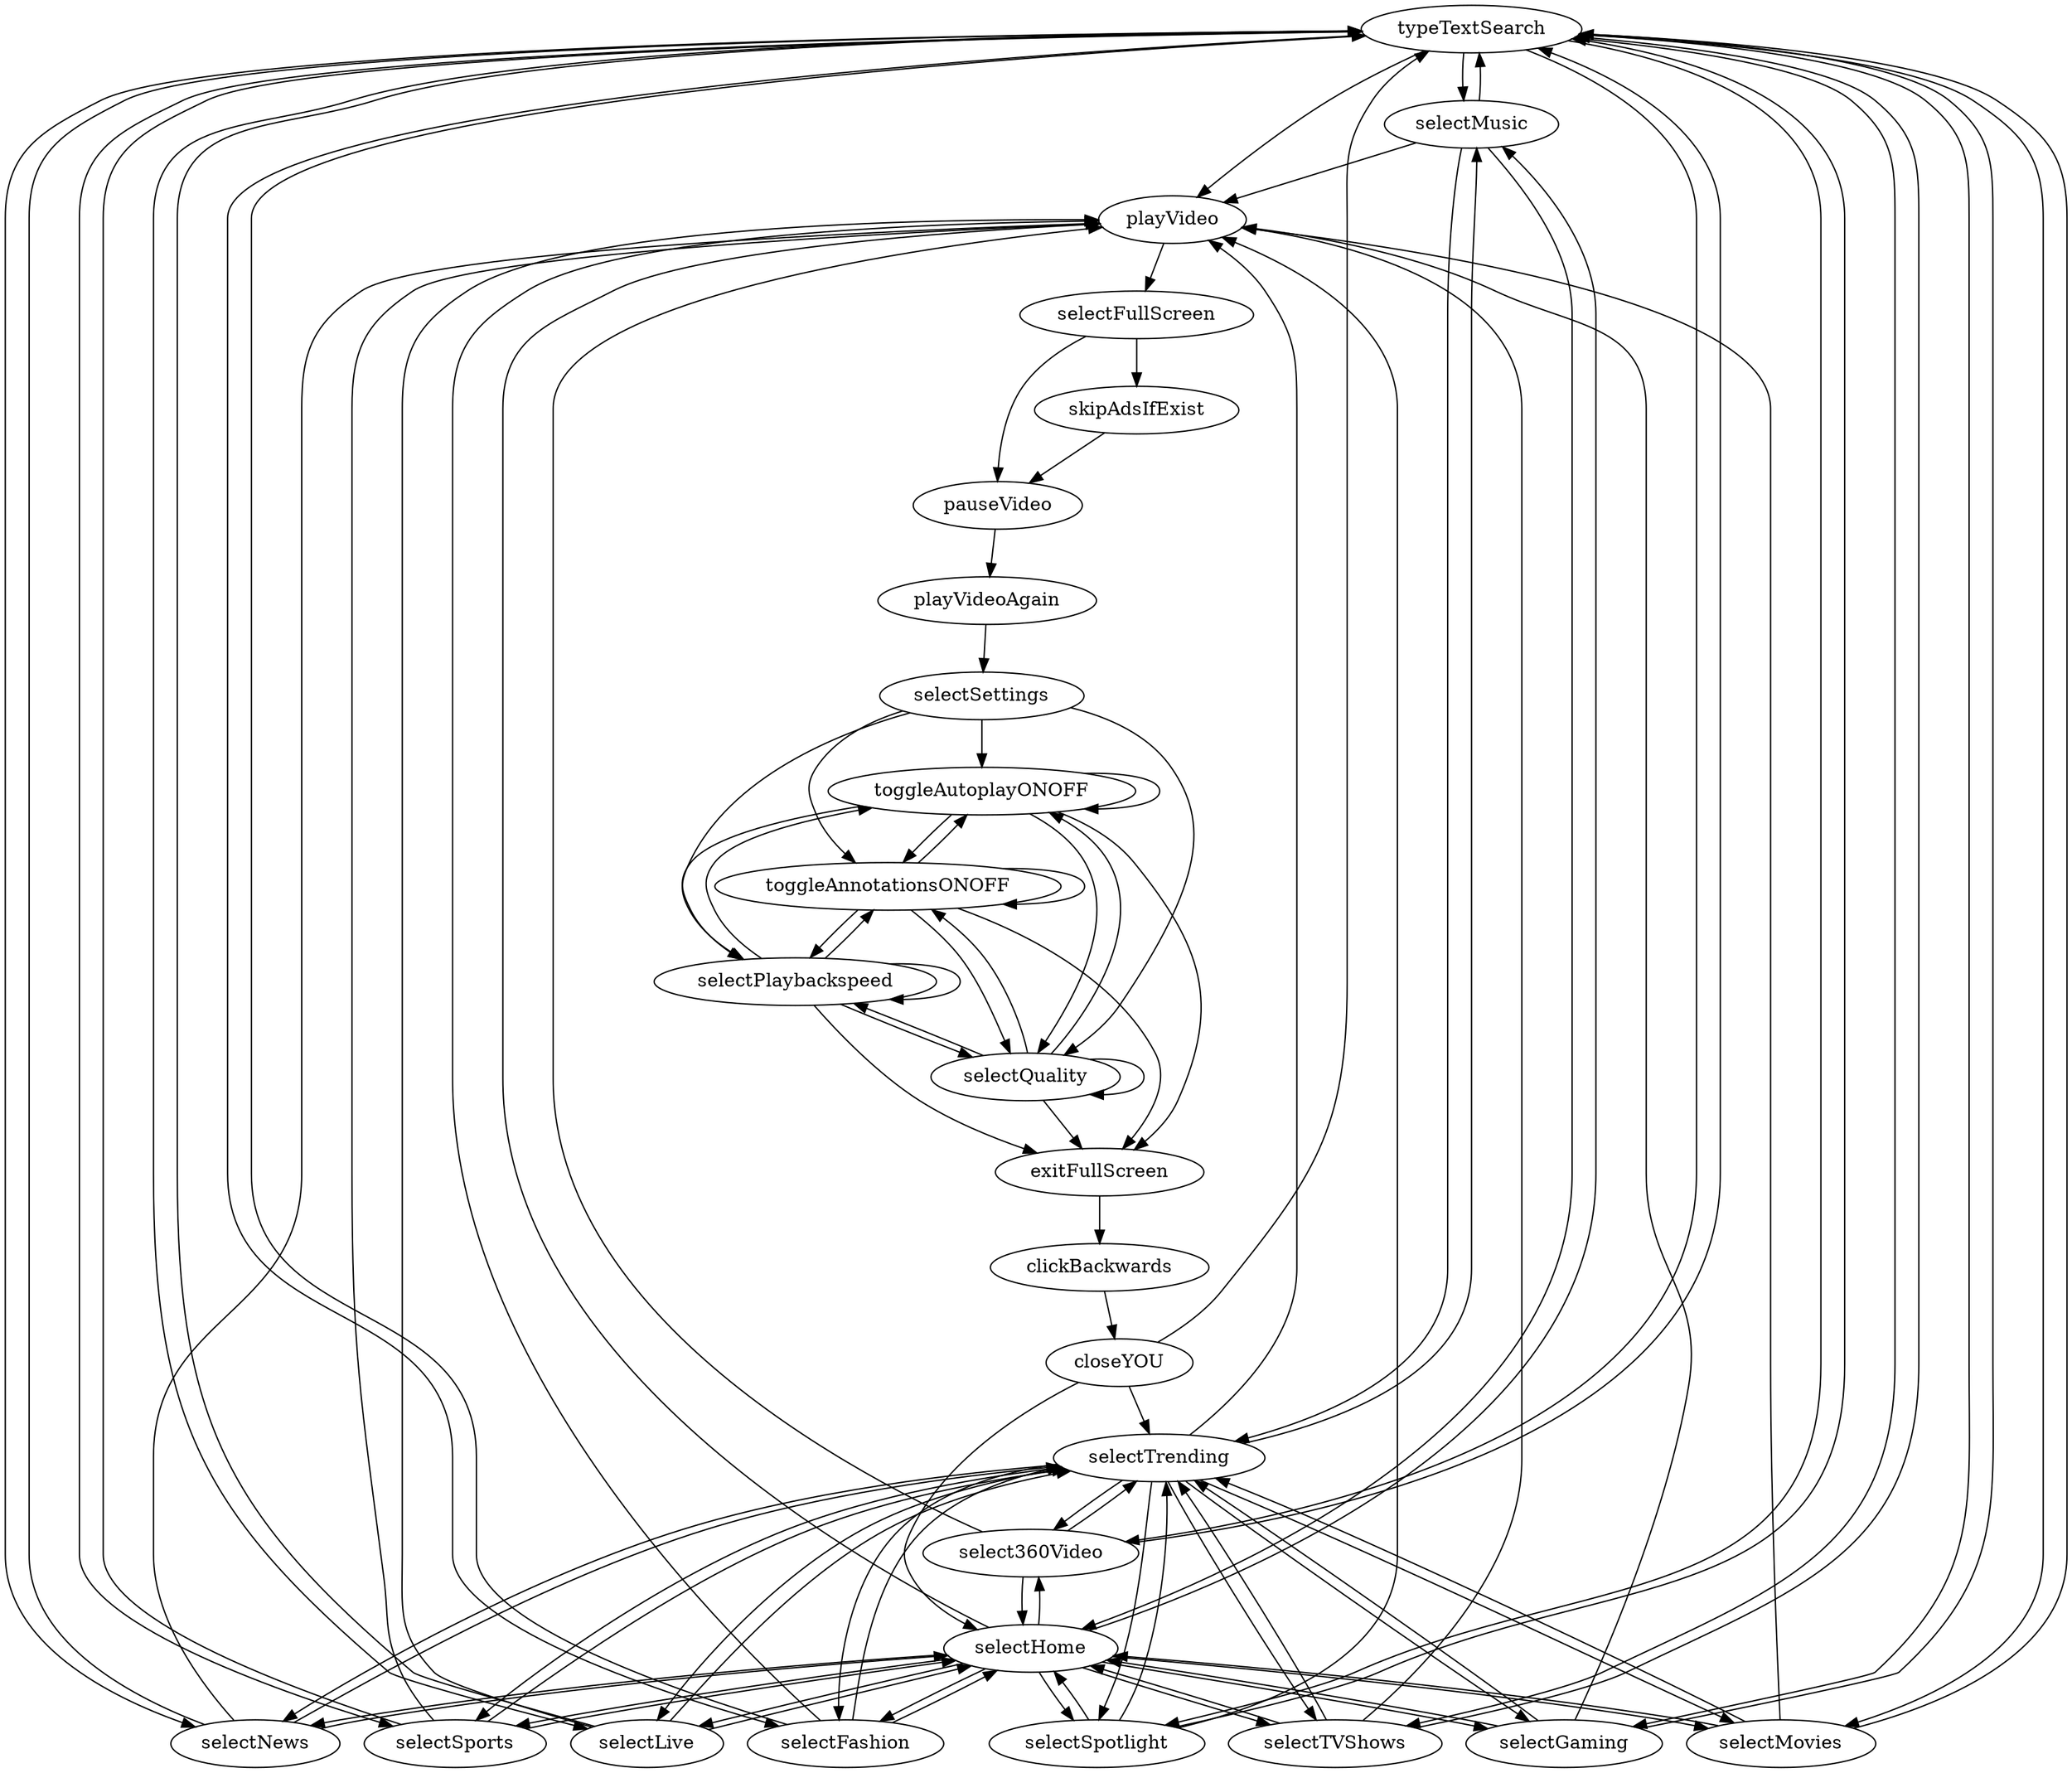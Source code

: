 strict digraph G {
  typeTextSearch [ label="typeTextSearch" ];
  selectHome [ label="selectHome" ];
  selectTrending [ label="selectTrending" ];
  selectMusic [ label="selectMusic" ];
  selectSports [ label="selectSports" ];
  selectGaming [ label="selectGaming" ];
  selectMovies [ label="selectMovies" ];
  selectTVShows [ label="selectTVShows" ];
  selectNews [ label="selectNews" ];
  selectLive [ label="selectLive" ];
  selectFashion [ label="selectFashion" ];
  selectSpotlight [ label="selectSpotlight" ];
  select360Video [ label="select360Video" ];
  playVideo [ label="playVideo" ];
  skipAdsIfExist [ label="skipAdsIfExist" ];
  selectFullScreen [ label="selectFullScreen" ];
  pauseVideo [ label="pauseVideo" ];
  playVideoAgain [ label="playVideoAgain" ];
  selectSettings [ label="selectSettings" ];
  toggleAutoplayONOFF [ label="toggleAutoplayONOFF" ];
  toggleAnnotationsONOFF [ label="toggleAnnotationsONOFF" ];
  selectPlaybackspeed [ label="selectPlaybackspeed" ];
  selectQuality [ label="selectQuality" ];
  exitFullScreen [ label="exitFullScreen" ];
  clickBackwards [ label="clickBackwards" ];
  closeYOU [ label="closeYOU" ];
  typeTextSearch -> playVideo;
  typeTextSearch -> selectMusic;
  selectMusic -> typeTextSearch;
  typeTextSearch -> selectSports;
  selectSports -> typeTextSearch;
  typeTextSearch -> selectGaming;
  selectGaming -> typeTextSearch;
  typeTextSearch -> selectMovies;
  selectMovies -> typeTextSearch;
  typeTextSearch -> selectTVShows;
  selectTVShows -> typeTextSearch;
  typeTextSearch -> selectNews;
  selectNews -> typeTextSearch;
  typeTextSearch -> selectLive;
  selectLive -> typeTextSearch;
  typeTextSearch -> selectFashion;
  selectFashion -> typeTextSearch;
  typeTextSearch -> selectSpotlight;
  selectSpotlight -> typeTextSearch;
  typeTextSearch -> select360Video;
  select360Video -> typeTextSearch;
  selectHome -> playVideo;
  selectHome -> selectMusic;
  selectMusic -> selectHome;
  selectHome -> selectSports;
  selectSports -> selectHome;
  selectHome -> selectGaming;
  selectGaming -> selectHome;
  selectHome -> selectMovies;
  selectMovies -> selectHome;
  selectHome -> selectTVShows;
  selectTVShows -> selectHome;
  selectHome -> selectNews;
  selectNews -> selectHome;
  selectHome -> selectLive;
  selectLive -> selectHome;
  selectHome -> selectFashion;
  selectFashion -> selectHome;
  selectHome -> selectSpotlight;
  selectSpotlight -> selectHome;
  selectHome -> select360Video;
  select360Video -> selectHome;
  selectTrending -> playVideo;
  selectTrending -> selectMusic;
  selectMusic -> selectTrending;
  selectTrending -> selectSports;
  selectSports -> selectTrending;
  selectTrending -> selectGaming;
  selectGaming -> selectTrending;
  selectTrending -> selectMovies;
  selectMovies -> selectTrending;
  selectTrending -> selectTVShows;
  selectTVShows -> selectTrending;
  selectTrending -> selectNews;
  selectNews -> selectTrending;
  selectTrending -> selectLive;
  selectLive -> selectTrending;
  selectTrending -> selectFashion;
  selectFashion -> selectTrending;
  selectTrending -> selectSpotlight;
  selectSpotlight -> selectTrending;
  selectTrending -> select360Video;
  select360Video -> selectTrending;
  selectMusic -> playVideo;
  selectSports -> playVideo;
  selectGaming -> playVideo;
  selectMovies -> playVideo;
  selectTVShows -> playVideo;
  selectNews -> playVideo;
  selectLive -> playVideo;
  selectFashion -> playVideo;
  selectSpotlight -> playVideo;
  select360Video -> playVideo;
  playVideo -> selectFullScreen;
  selectFullScreen -> skipAdsIfExist;
  selectFullScreen -> pauseVideo;
  skipAdsIfExist -> pauseVideo;
  pauseVideo -> playVideoAgain;
  playVideoAgain -> selectSettings;
  selectSettings -> toggleAutoplayONOFF;
  toggleAutoplayONOFF -> toggleAutoplayONOFF;
  toggleAutoplayONOFF -> toggleAnnotationsONOFF;
  toggleAutoplayONOFF -> selectPlaybackspeed;
  toggleAutoplayONOFF -> selectQuality;
  toggleAutoplayONOFF -> exitFullScreen;
  selectSettings -> toggleAnnotationsONOFF;
  toggleAnnotationsONOFF -> toggleAnnotationsONOFF;
  toggleAnnotationsONOFF -> toggleAutoplayONOFF;
  toggleAnnotationsONOFF -> selectPlaybackspeed;
  toggleAnnotationsONOFF -> selectQuality;
  toggleAnnotationsONOFF -> exitFullScreen;
  selectSettings -> selectPlaybackspeed;
  selectPlaybackspeed -> selectPlaybackspeed;
  selectPlaybackspeed -> toggleAutoplayONOFF;
  selectPlaybackspeed -> toggleAnnotationsONOFF;
  selectPlaybackspeed -> selectQuality;
  selectPlaybackspeed -> exitFullScreen;
  selectSettings -> selectQuality;
  selectQuality -> selectQuality;
  selectQuality -> toggleAutoplayONOFF;
  selectQuality -> toggleAnnotationsONOFF;
  selectQuality -> selectPlaybackspeed;
  selectQuality -> exitFullScreen;
  exitFullScreen -> clickBackwards;
  clickBackwards -> closeYOU;
  closeYOU -> typeTextSearch;
  closeYOU -> selectHome;
  closeYOU -> selectTrending;
}
